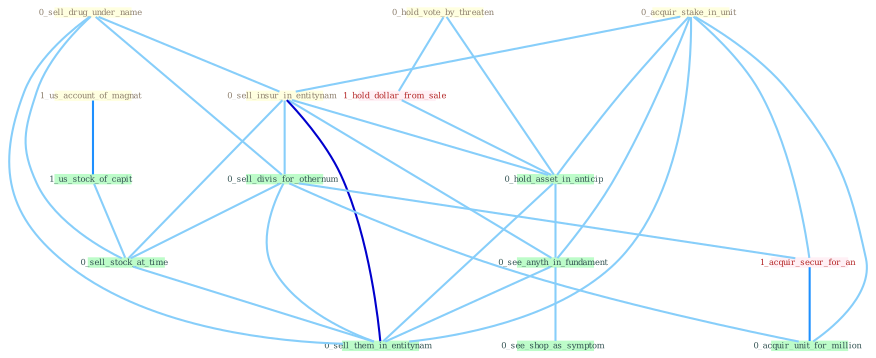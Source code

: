 Graph G{ 
    node
    [shape=polygon,style=filled,width=.5,height=.06,color="#BDFCC9",fixedsize=true,fontsize=4,
    fontcolor="#2f4f4f"];
    {node
    [color="#ffffe0", fontcolor="#8b7d6b"] "0_acquir_stake_in_unit " "0_hold_vote_by_threaten " "0_sell_drug_under_name " "1_us_account_of_magnat " "0_sell_insur_in_entitynam "}
{node [color="#fff0f5", fontcolor="#b22222"] "1_acquir_secur_for_an " "1_hold_dollar_from_sale "}
edge [color="#B0E2FF"];

	"0_acquir_stake_in_unit " -- "0_sell_insur_in_entitynam " [w="1", color="#87cefa" ];
	"0_acquir_stake_in_unit " -- "1_acquir_secur_for_an " [w="1", color="#87cefa" ];
	"0_acquir_stake_in_unit " -- "0_hold_asset_in_anticip " [w="1", color="#87cefa" ];
	"0_acquir_stake_in_unit " -- "0_see_anyth_in_fundament " [w="1", color="#87cefa" ];
	"0_acquir_stake_in_unit " -- "0_acquir_unit_for_million " [w="1", color="#87cefa" ];
	"0_acquir_stake_in_unit " -- "0_sell_them_in_entitynam " [w="1", color="#87cefa" ];
	"0_hold_vote_by_threaten " -- "1_hold_dollar_from_sale " [w="1", color="#87cefa" ];
	"0_hold_vote_by_threaten " -- "0_hold_asset_in_anticip " [w="1", color="#87cefa" ];
	"0_sell_drug_under_name " -- "0_sell_insur_in_entitynam " [w="1", color="#87cefa" ];
	"0_sell_drug_under_name " -- "0_sell_divis_for_othernum " [w="1", color="#87cefa" ];
	"0_sell_drug_under_name " -- "0_sell_stock_at_time " [w="1", color="#87cefa" ];
	"0_sell_drug_under_name " -- "0_sell_them_in_entitynam " [w="1", color="#87cefa" ];
	"1_us_account_of_magnat " -- "1_us_stock_of_capit " [w="2", color="#1e90ff" , len=0.8];
	"0_sell_insur_in_entitynam " -- "0_sell_divis_for_othernum " [w="1", color="#87cefa" ];
	"0_sell_insur_in_entitynam " -- "0_hold_asset_in_anticip " [w="1", color="#87cefa" ];
	"0_sell_insur_in_entitynam " -- "0_sell_stock_at_time " [w="1", color="#87cefa" ];
	"0_sell_insur_in_entitynam " -- "0_see_anyth_in_fundament " [w="1", color="#87cefa" ];
	"0_sell_insur_in_entitynam " -- "0_sell_them_in_entitynam " [w="3", color="#0000cd" , len=0.6];
	"0_sell_divis_for_othernum " -- "1_acquir_secur_for_an " [w="1", color="#87cefa" ];
	"0_sell_divis_for_othernum " -- "0_sell_stock_at_time " [w="1", color="#87cefa" ];
	"0_sell_divis_for_othernum " -- "0_acquir_unit_for_million " [w="1", color="#87cefa" ];
	"0_sell_divis_for_othernum " -- "0_sell_them_in_entitynam " [w="1", color="#87cefa" ];
	"1_acquir_secur_for_an " -- "0_acquir_unit_for_million " [w="2", color="#1e90ff" , len=0.8];
	"1_us_stock_of_capit " -- "0_sell_stock_at_time " [w="1", color="#87cefa" ];
	"1_hold_dollar_from_sale " -- "0_hold_asset_in_anticip " [w="1", color="#87cefa" ];
	"0_hold_asset_in_anticip " -- "0_see_anyth_in_fundament " [w="1", color="#87cefa" ];
	"0_hold_asset_in_anticip " -- "0_sell_them_in_entitynam " [w="1", color="#87cefa" ];
	"0_sell_stock_at_time " -- "0_sell_them_in_entitynam " [w="1", color="#87cefa" ];
	"0_see_anyth_in_fundament " -- "0_see_shop_as_symptom " [w="1", color="#87cefa" ];
	"0_see_anyth_in_fundament " -- "0_sell_them_in_entitynam " [w="1", color="#87cefa" ];
}